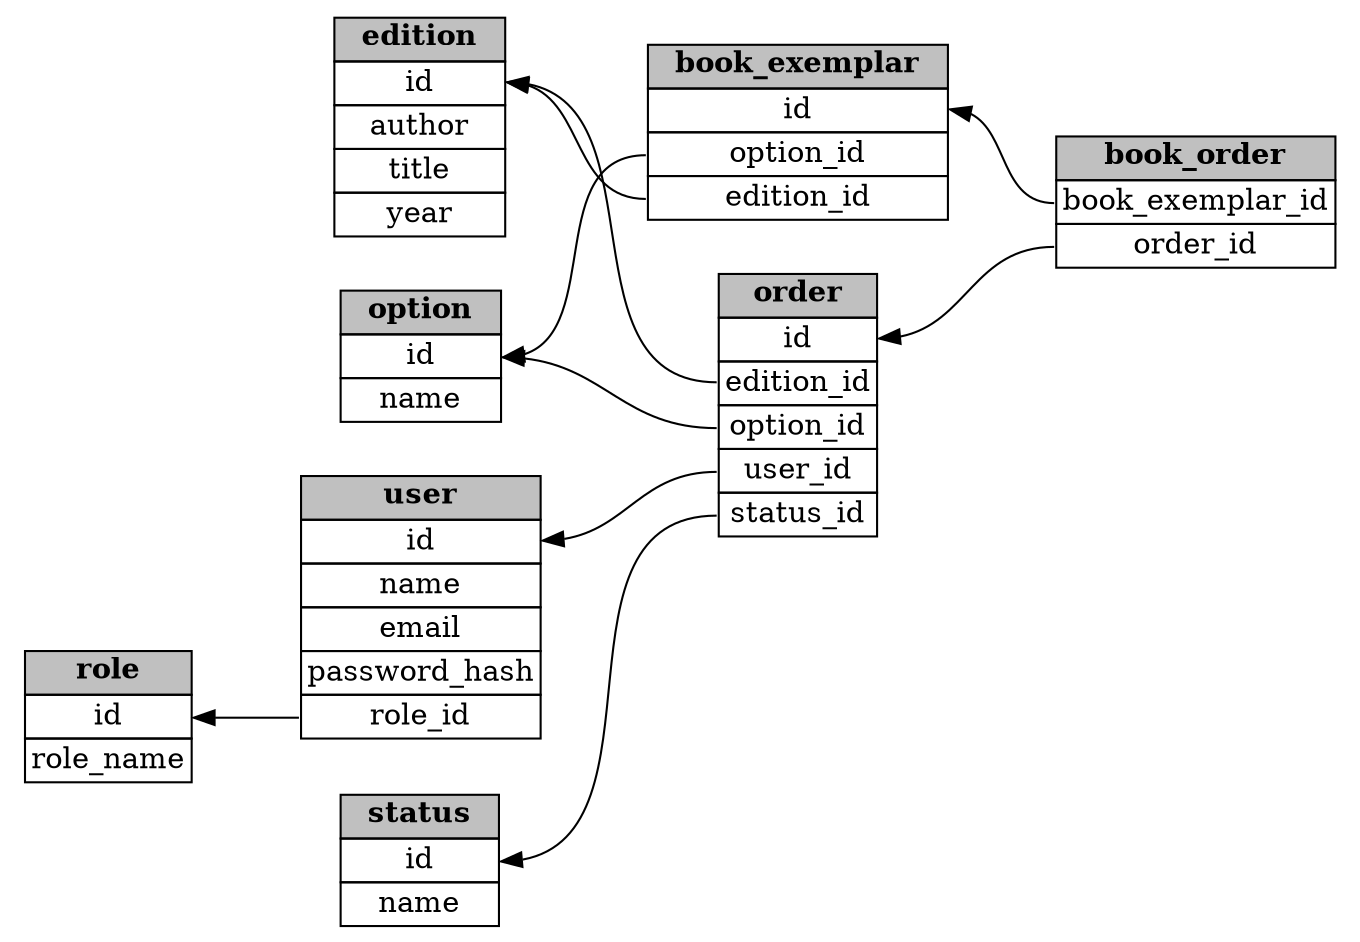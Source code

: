 digraph wl_db {
  node [shape=rectangle]

  rankdir=RL

  user
  [
    shape = none
    label = <<table border="0" cellspacing="0">
                <tr><td border="1" bgcolor="grey"><b>user</b></td></tr>
                <tr><td port="id" border="1">id</td></tr>
                <tr><td border="1">name</td></tr>
                <tr><td border="1">email</td></tr>
                <tr><td border="1">password_hash</td></tr>
                <tr><td port="r_id" border="1">role_id</td></tr>
            </table>>
  ]

  order
  [
    shape = none
    label = <<table border="0" cellspacing="0">
                <tr><td border="1" bgcolor="grey">  <b>order</b>  </td></tr>
                <tr><td port="id" border="1">id</td></tr>
                <tr><td port="e_id" border="1">edition_id</td></tr>
                <tr><td port="op_id"  border="1">option_id</td></tr>
                <tr><td port="u_id" border="1">user_id</td></tr>
                <tr><td port="s_id" border="1">status_id</td></tr>
            </table>>
  ]

  order:e_id -> edition:id [weight=1]
  order:u_id -> user:id [weight=1]
  order:s_id -> status:id [weight=1]
  order:op_id -> option:id [weight=1]

  status
  [
    shape = none
    label = <<table border="0" cellspacing="0">
                <tr><td border="1" bgcolor="grey">  <b>status</b>  </td></tr>
                <tr><td port="id" border="1">id</td></tr>
                <tr><td border="1">name</td></tr>
            </table>>
  ]

  role
  [
    shape = none
    label = <<table border="0" cellspacing="0">
                <tr><td border="1" bgcolor="grey">  <b>role</b>  </td></tr>
                <tr><td port="id" border="1">id</td></tr>
                <tr><td border="1">role_name</td></tr>
            </table>>
  ]

  user:r_id -> role:id[weight=1]

  edition
  [
    shape = none
    label = <<table border="0" cellspacing="0">
                <tr><td border="1" bgcolor="grey">  <b>edition</b>  </td></tr>
                <tr><td port="id" border="1">id</td></tr>
                <tr><td border="1">author</td></tr>
                <tr><td border="1">title</td></tr>
                <tr><td border="1">year</td></tr>
            </table>>
  ]

  book_exemplar
  [
    shape = none
    label = <<table border="0" cellspacing="0">
                <tr><td border="1" bgcolor="grey">  <b>book_exemplar</b>  </td></tr>
                <tr><td port="id" border="1">id</td></tr>
                <tr><td port="op_id" border="1">option_id</td></tr>
                <tr><td port="e_id" border="1">edition_id</td></tr>
            </table>>
  ]

  book_exemplar:e_id -> edition:id [weight=1]
  book_exemplar:op_id -> option:id [weight=1]

  book_order
  [
    shape = none
    label = <<table border="0" cellspacing="0">
                <tr><td border="1" bgcolor="grey">  <b>book_order</b>  </td></tr>
                <tr><td port="b_id"  border="1">book_exemplar_id</td></tr>
                <tr><td port="o_id"  border="1">order_id</td></tr>
            </table>>
  ]

  book_order:b_id -> book_exemplar:id [weight=1]
  book_order:o_id -> order:id [weight=1]

  option
  [
    shape = none
    label = <<table border="0" cellspacing="0">
                <tr><td border="1" bgcolor="grey">  <b>option</b>  </td></tr>
                <tr><td port="id" border="1">id</td></tr>
                <tr><td port="b_id"  border="1">name</td></tr>
            </table>>
  ]

}